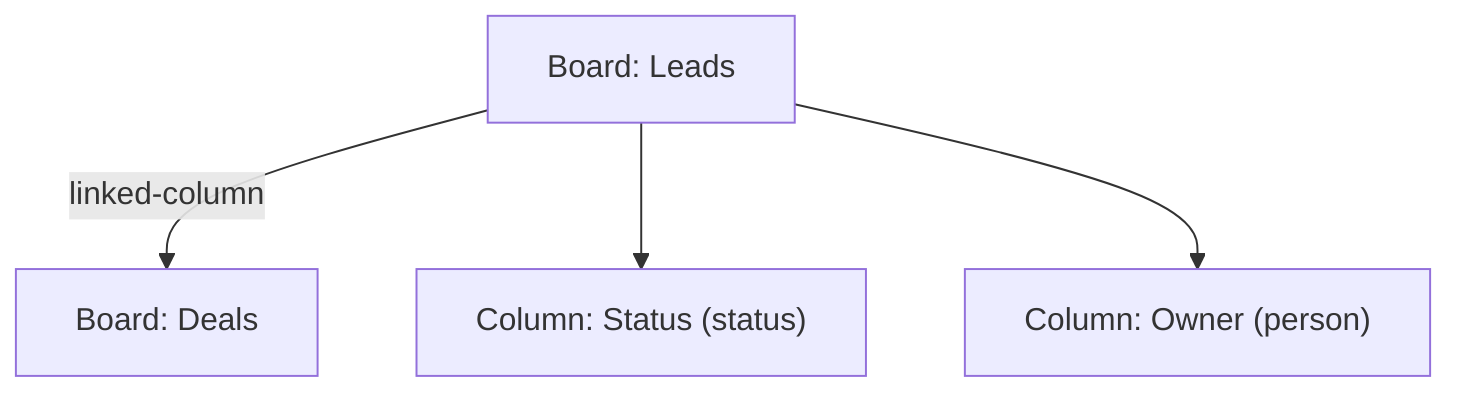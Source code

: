 graph TD
  Leads["Board: Leads"]
  Deals["Board: Deals"]

  Leads -->|"linked-column"| Deals
  Leads --> Col1["Column: Status (status)"]
  Leads --> Col2["Column: Owner (person)"]